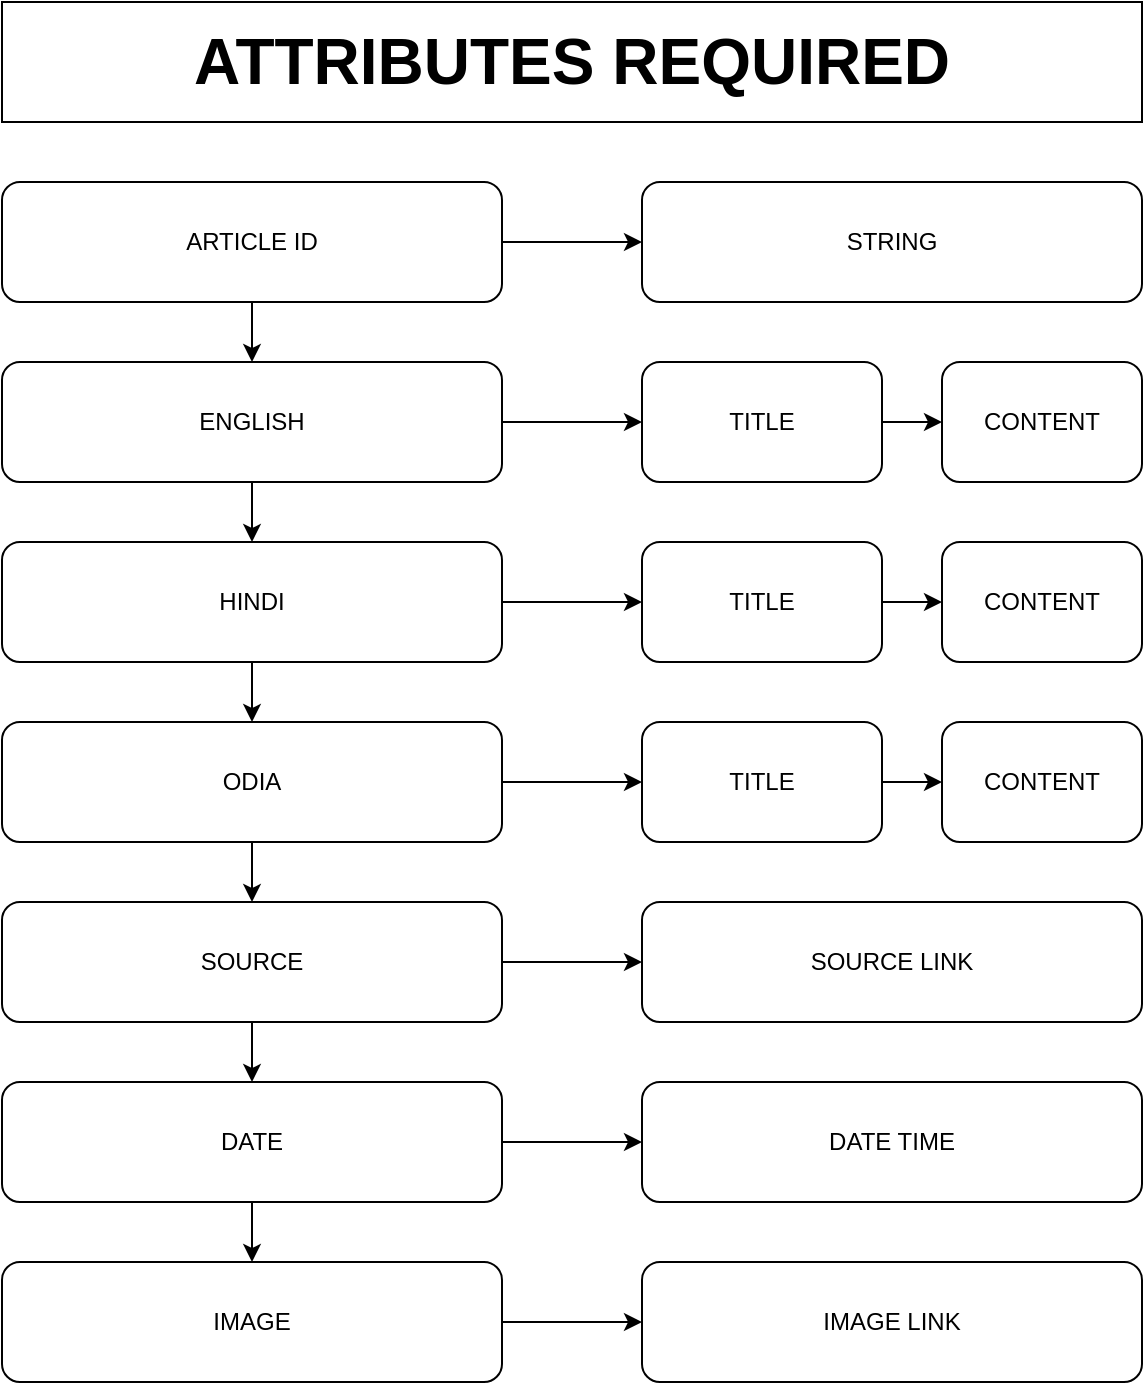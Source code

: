 <mxfile version="15.1.2" type="github">
  <diagram id="wFE0QG_FPsp0jaGvCLVb" name="Page-1">
    <mxGraphModel dx="1769" dy="967" grid="1" gridSize="10" guides="1" tooltips="1" connect="1" arrows="1" fold="1" page="1" pageScale="1" pageWidth="850" pageHeight="1100" math="0" shadow="0">
      <root>
        <mxCell id="0" />
        <mxCell id="1" parent="0" />
        <mxCell id="ud2w9rgS83SupQeakjam-1" value="&lt;b&gt;&lt;font style=&quot;font-size: 32px&quot;&gt;ATTRIBUTES REQUIRED&lt;/font&gt;&lt;/b&gt;" style="rounded=0;whiteSpace=wrap;html=1;" vertex="1" parent="1">
          <mxGeometry x="140" y="60" width="570" height="60" as="geometry" />
        </mxCell>
        <mxCell id="ud2w9rgS83SupQeakjam-4" value="" style="edgeStyle=orthogonalEdgeStyle;rounded=0;orthogonalLoop=1;jettySize=auto;html=1;" edge="1" parent="1" source="ud2w9rgS83SupQeakjam-2" target="ud2w9rgS83SupQeakjam-3">
          <mxGeometry relative="1" as="geometry" />
        </mxCell>
        <mxCell id="ud2w9rgS83SupQeakjam-38" value="" style="edgeStyle=orthogonalEdgeStyle;rounded=0;orthogonalLoop=1;jettySize=auto;html=1;" edge="1" parent="1" source="ud2w9rgS83SupQeakjam-2" target="ud2w9rgS83SupQeakjam-6">
          <mxGeometry relative="1" as="geometry" />
        </mxCell>
        <mxCell id="ud2w9rgS83SupQeakjam-2" value="ARTICLE ID" style="rounded=1;whiteSpace=wrap;html=1;" vertex="1" parent="1">
          <mxGeometry x="140" y="150" width="250" height="60" as="geometry" />
        </mxCell>
        <mxCell id="ud2w9rgS83SupQeakjam-3" value="STRING" style="rounded=1;whiteSpace=wrap;html=1;" vertex="1" parent="1">
          <mxGeometry x="460" y="150" width="250" height="60" as="geometry" />
        </mxCell>
        <mxCell id="ud2w9rgS83SupQeakjam-5" value="" style="edgeStyle=orthogonalEdgeStyle;rounded=0;orthogonalLoop=1;jettySize=auto;html=1;" edge="1" parent="1" source="ud2w9rgS83SupQeakjam-6" target="ud2w9rgS83SupQeakjam-7">
          <mxGeometry relative="1" as="geometry" />
        </mxCell>
        <mxCell id="ud2w9rgS83SupQeakjam-39" value="" style="edgeStyle=orthogonalEdgeStyle;rounded=0;orthogonalLoop=1;jettySize=auto;html=1;" edge="1" parent="1" source="ud2w9rgS83SupQeakjam-6" target="ud2w9rgS83SupQeakjam-17">
          <mxGeometry relative="1" as="geometry" />
        </mxCell>
        <mxCell id="ud2w9rgS83SupQeakjam-6" value="ENGLISH" style="rounded=1;whiteSpace=wrap;html=1;" vertex="1" parent="1">
          <mxGeometry x="140" y="240" width="250" height="60" as="geometry" />
        </mxCell>
        <mxCell id="ud2w9rgS83SupQeakjam-15" value="" style="edgeStyle=orthogonalEdgeStyle;rounded=0;orthogonalLoop=1;jettySize=auto;html=1;" edge="1" parent="1" source="ud2w9rgS83SupQeakjam-7" target="ud2w9rgS83SupQeakjam-14">
          <mxGeometry relative="1" as="geometry" />
        </mxCell>
        <mxCell id="ud2w9rgS83SupQeakjam-7" value="TITLE" style="rounded=1;whiteSpace=wrap;html=1;" vertex="1" parent="1">
          <mxGeometry x="460" y="240" width="120" height="60" as="geometry" />
        </mxCell>
        <mxCell id="ud2w9rgS83SupQeakjam-14" value="CONTENT" style="rounded=1;whiteSpace=wrap;html=1;" vertex="1" parent="1">
          <mxGeometry x="610" y="240" width="100" height="60" as="geometry" />
        </mxCell>
        <mxCell id="ud2w9rgS83SupQeakjam-16" value="" style="edgeStyle=orthogonalEdgeStyle;rounded=0;orthogonalLoop=1;jettySize=auto;html=1;" edge="1" parent="1" source="ud2w9rgS83SupQeakjam-17" target="ud2w9rgS83SupQeakjam-19">
          <mxGeometry relative="1" as="geometry" />
        </mxCell>
        <mxCell id="ud2w9rgS83SupQeakjam-40" value="" style="edgeStyle=orthogonalEdgeStyle;rounded=0;orthogonalLoop=1;jettySize=auto;html=1;" edge="1" parent="1" source="ud2w9rgS83SupQeakjam-17" target="ud2w9rgS83SupQeakjam-22">
          <mxGeometry relative="1" as="geometry" />
        </mxCell>
        <mxCell id="ud2w9rgS83SupQeakjam-17" value="HINDI" style="rounded=1;whiteSpace=wrap;html=1;" vertex="1" parent="1">
          <mxGeometry x="140" y="330" width="250" height="60" as="geometry" />
        </mxCell>
        <mxCell id="ud2w9rgS83SupQeakjam-18" value="" style="edgeStyle=orthogonalEdgeStyle;rounded=0;orthogonalLoop=1;jettySize=auto;html=1;" edge="1" parent="1" source="ud2w9rgS83SupQeakjam-19" target="ud2w9rgS83SupQeakjam-20">
          <mxGeometry relative="1" as="geometry" />
        </mxCell>
        <mxCell id="ud2w9rgS83SupQeakjam-19" value="TITLE" style="rounded=1;whiteSpace=wrap;html=1;" vertex="1" parent="1">
          <mxGeometry x="460" y="330" width="120" height="60" as="geometry" />
        </mxCell>
        <mxCell id="ud2w9rgS83SupQeakjam-20" value="CONTENT" style="rounded=1;whiteSpace=wrap;html=1;" vertex="1" parent="1">
          <mxGeometry x="610" y="330" width="100" height="60" as="geometry" />
        </mxCell>
        <mxCell id="ud2w9rgS83SupQeakjam-21" value="" style="edgeStyle=orthogonalEdgeStyle;rounded=0;orthogonalLoop=1;jettySize=auto;html=1;" edge="1" parent="1" source="ud2w9rgS83SupQeakjam-22" target="ud2w9rgS83SupQeakjam-24">
          <mxGeometry relative="1" as="geometry" />
        </mxCell>
        <mxCell id="ud2w9rgS83SupQeakjam-41" value="" style="edgeStyle=orthogonalEdgeStyle;rounded=0;orthogonalLoop=1;jettySize=auto;html=1;" edge="1" parent="1" source="ud2w9rgS83SupQeakjam-22" target="ud2w9rgS83SupQeakjam-27">
          <mxGeometry relative="1" as="geometry" />
        </mxCell>
        <mxCell id="ud2w9rgS83SupQeakjam-22" value="ODIA" style="rounded=1;whiteSpace=wrap;html=1;" vertex="1" parent="1">
          <mxGeometry x="140" y="420" width="250" height="60" as="geometry" />
        </mxCell>
        <mxCell id="ud2w9rgS83SupQeakjam-23" value="" style="edgeStyle=orthogonalEdgeStyle;rounded=0;orthogonalLoop=1;jettySize=auto;html=1;" edge="1" parent="1" source="ud2w9rgS83SupQeakjam-24" target="ud2w9rgS83SupQeakjam-25">
          <mxGeometry relative="1" as="geometry" />
        </mxCell>
        <mxCell id="ud2w9rgS83SupQeakjam-24" value="TITLE" style="rounded=1;whiteSpace=wrap;html=1;" vertex="1" parent="1">
          <mxGeometry x="460" y="420" width="120" height="60" as="geometry" />
        </mxCell>
        <mxCell id="ud2w9rgS83SupQeakjam-25" value="CONTENT" style="rounded=1;whiteSpace=wrap;html=1;" vertex="1" parent="1">
          <mxGeometry x="610" y="420" width="100" height="60" as="geometry" />
        </mxCell>
        <mxCell id="ud2w9rgS83SupQeakjam-26" value="" style="edgeStyle=orthogonalEdgeStyle;rounded=0;orthogonalLoop=1;jettySize=auto;html=1;" edge="1" parent="1" source="ud2w9rgS83SupQeakjam-27" target="ud2w9rgS83SupQeakjam-28">
          <mxGeometry relative="1" as="geometry" />
        </mxCell>
        <mxCell id="ud2w9rgS83SupQeakjam-42" value="" style="edgeStyle=orthogonalEdgeStyle;rounded=0;orthogonalLoop=1;jettySize=auto;html=1;" edge="1" parent="1" source="ud2w9rgS83SupQeakjam-27" target="ud2w9rgS83SupQeakjam-33">
          <mxGeometry relative="1" as="geometry" />
        </mxCell>
        <mxCell id="ud2w9rgS83SupQeakjam-27" value="SOURCE" style="rounded=1;whiteSpace=wrap;html=1;" vertex="1" parent="1">
          <mxGeometry x="140" y="510" width="250" height="60" as="geometry" />
        </mxCell>
        <mxCell id="ud2w9rgS83SupQeakjam-28" value="SOURCE LINK" style="rounded=1;whiteSpace=wrap;html=1;" vertex="1" parent="1">
          <mxGeometry x="460" y="510" width="250" height="60" as="geometry" />
        </mxCell>
        <mxCell id="ud2w9rgS83SupQeakjam-32" value="" style="edgeStyle=orthogonalEdgeStyle;rounded=0;orthogonalLoop=1;jettySize=auto;html=1;" edge="1" parent="1" source="ud2w9rgS83SupQeakjam-33" target="ud2w9rgS83SupQeakjam-34">
          <mxGeometry relative="1" as="geometry" />
        </mxCell>
        <mxCell id="ud2w9rgS83SupQeakjam-43" value="" style="edgeStyle=orthogonalEdgeStyle;rounded=0;orthogonalLoop=1;jettySize=auto;html=1;" edge="1" parent="1" source="ud2w9rgS83SupQeakjam-33" target="ud2w9rgS83SupQeakjam-36">
          <mxGeometry relative="1" as="geometry" />
        </mxCell>
        <mxCell id="ud2w9rgS83SupQeakjam-33" value="DATE" style="rounded=1;whiteSpace=wrap;html=1;" vertex="1" parent="1">
          <mxGeometry x="140" y="600" width="250" height="60" as="geometry" />
        </mxCell>
        <mxCell id="ud2w9rgS83SupQeakjam-34" value="DATE TIME" style="rounded=1;whiteSpace=wrap;html=1;" vertex="1" parent="1">
          <mxGeometry x="460" y="600" width="250" height="60" as="geometry" />
        </mxCell>
        <mxCell id="ud2w9rgS83SupQeakjam-35" value="" style="edgeStyle=orthogonalEdgeStyle;rounded=0;orthogonalLoop=1;jettySize=auto;html=1;" edge="1" parent="1" source="ud2w9rgS83SupQeakjam-36" target="ud2w9rgS83SupQeakjam-37">
          <mxGeometry relative="1" as="geometry" />
        </mxCell>
        <mxCell id="ud2w9rgS83SupQeakjam-36" value="IMAGE" style="rounded=1;whiteSpace=wrap;html=1;" vertex="1" parent="1">
          <mxGeometry x="140" y="690" width="250" height="60" as="geometry" />
        </mxCell>
        <mxCell id="ud2w9rgS83SupQeakjam-37" value="IMAGE LINK" style="rounded=1;whiteSpace=wrap;html=1;" vertex="1" parent="1">
          <mxGeometry x="460" y="690" width="250" height="60" as="geometry" />
        </mxCell>
      </root>
    </mxGraphModel>
  </diagram>
</mxfile>
